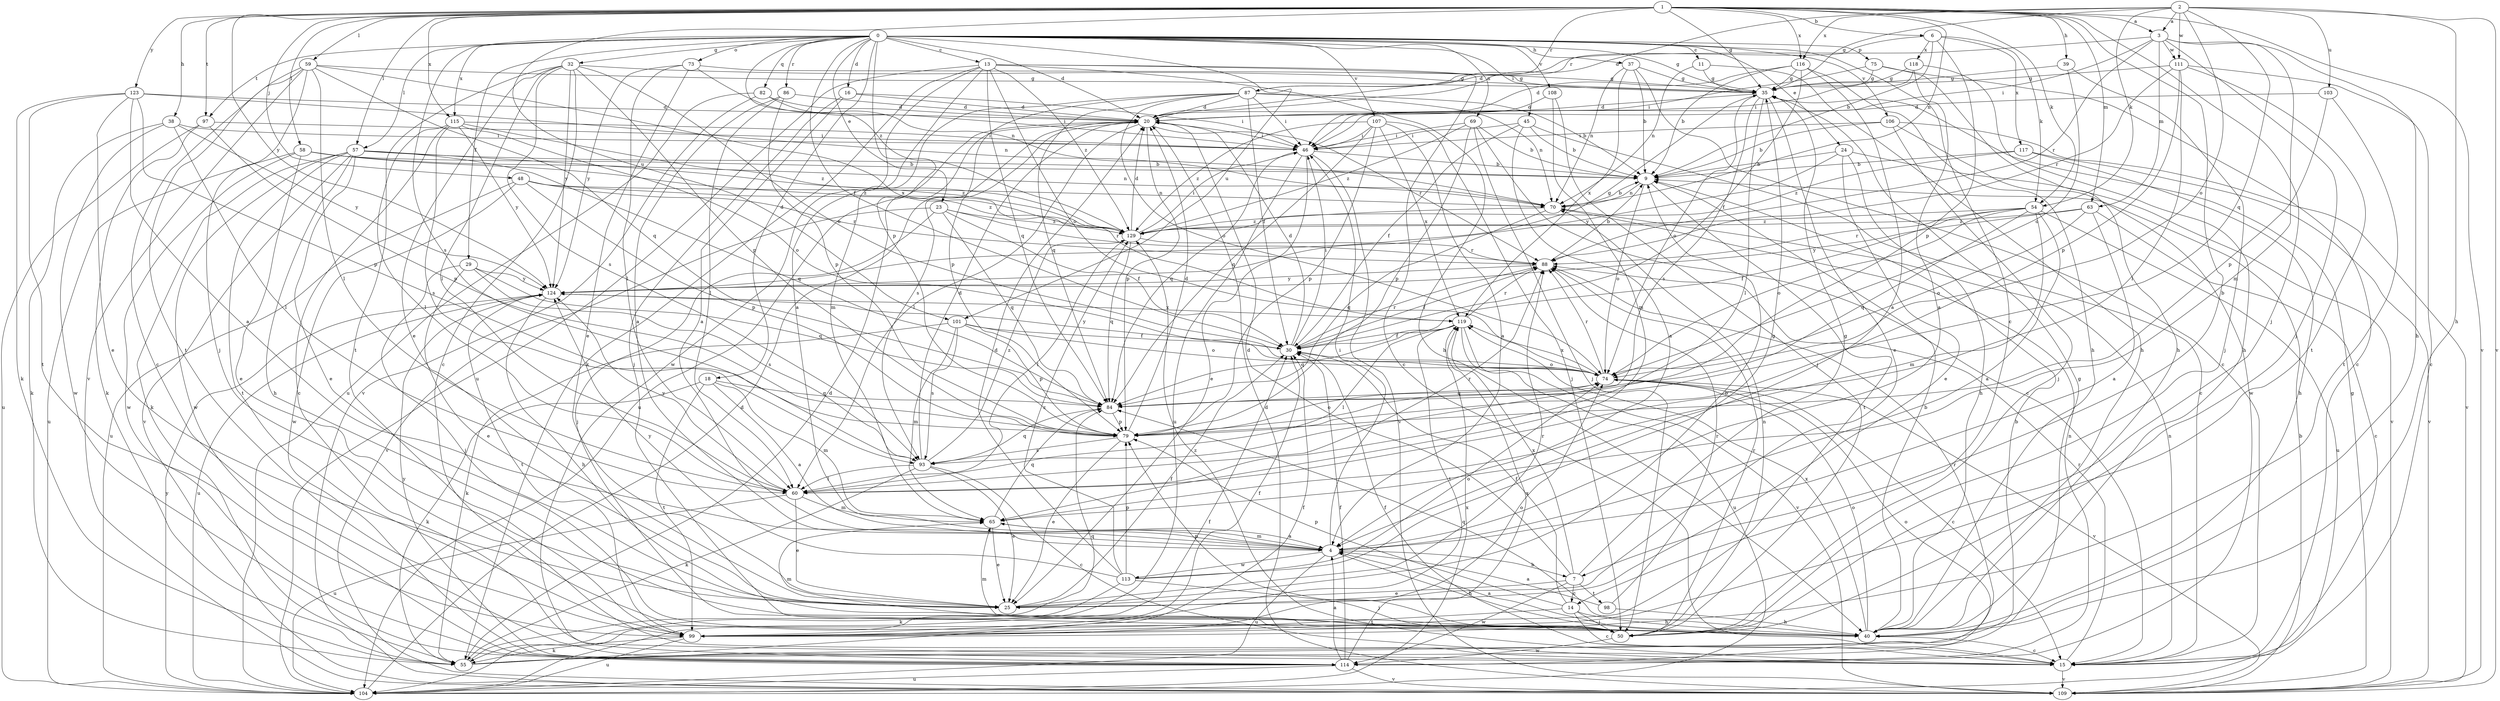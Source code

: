 strict digraph  {
0;
1;
2;
3;
4;
6;
7;
9;
11;
13;
14;
15;
16;
18;
20;
23;
24;
25;
29;
30;
32;
35;
37;
38;
39;
40;
45;
46;
48;
50;
54;
55;
57;
58;
59;
60;
63;
65;
69;
70;
73;
74;
75;
79;
82;
84;
86;
87;
88;
93;
97;
98;
99;
101;
103;
104;
106;
107;
108;
109;
111;
113;
114;
115;
116;
117;
118;
119;
123;
124;
129;
0 -> 11  [label=c];
0 -> 13  [label=c];
0 -> 14  [label=c];
0 -> 16  [label=d];
0 -> 18  [label=d];
0 -> 20  [label=d];
0 -> 23  [label=e];
0 -> 24  [label=e];
0 -> 29  [label=f];
0 -> 30  [label=f];
0 -> 32  [label=g];
0 -> 35  [label=g];
0 -> 37  [label=h];
0 -> 45  [label=i];
0 -> 57  [label=l];
0 -> 69  [label=n];
0 -> 73  [label=o];
0 -> 75  [label=p];
0 -> 79  [label=p];
0 -> 82  [label=q];
0 -> 86  [label=r];
0 -> 93  [label=s];
0 -> 97  [label=t];
0 -> 101  [label=u];
0 -> 106  [label=v];
0 -> 107  [label=v];
0 -> 108  [label=v];
0 -> 115  [label=x];
0 -> 129  [label=z];
1 -> 3  [label=a];
1 -> 6  [label=b];
1 -> 7  [label=b];
1 -> 35  [label=g];
1 -> 38  [label=h];
1 -> 39  [label=h];
1 -> 48  [label=j];
1 -> 50  [label=j];
1 -> 54  [label=k];
1 -> 57  [label=l];
1 -> 58  [label=l];
1 -> 59  [label=l];
1 -> 63  [label=m];
1 -> 70  [label=n];
1 -> 87  [label=r];
1 -> 97  [label=t];
1 -> 101  [label=u];
1 -> 109  [label=v];
1 -> 115  [label=x];
1 -> 116  [label=x];
1 -> 123  [label=y];
1 -> 124  [label=y];
2 -> 3  [label=a];
2 -> 20  [label=d];
2 -> 35  [label=g];
2 -> 40  [label=h];
2 -> 54  [label=k];
2 -> 74  [label=o];
2 -> 84  [label=q];
2 -> 103  [label=u];
2 -> 109  [label=v];
2 -> 111  [label=w];
2 -> 116  [label=x];
3 -> 40  [label=h];
3 -> 46  [label=i];
3 -> 50  [label=j];
3 -> 63  [label=m];
3 -> 65  [label=m];
3 -> 87  [label=r];
3 -> 88  [label=r];
3 -> 111  [label=w];
4 -> 7  [label=b];
4 -> 40  [label=h];
4 -> 46  [label=i];
4 -> 65  [label=m];
4 -> 104  [label=u];
4 -> 113  [label=w];
6 -> 9  [label=b];
6 -> 20  [label=d];
6 -> 54  [label=k];
6 -> 79  [label=p];
6 -> 117  [label=x];
6 -> 118  [label=x];
7 -> 14  [label=c];
7 -> 20  [label=d];
7 -> 25  [label=e];
7 -> 35  [label=g];
7 -> 98  [label=t];
7 -> 114  [label=w];
7 -> 119  [label=x];
9 -> 70  [label=n];
9 -> 74  [label=o];
9 -> 99  [label=t];
11 -> 35  [label=g];
11 -> 40  [label=h];
11 -> 70  [label=n];
13 -> 4  [label=a];
13 -> 15  [label=c];
13 -> 35  [label=g];
13 -> 40  [label=h];
13 -> 55  [label=k];
13 -> 74  [label=o];
13 -> 84  [label=q];
13 -> 104  [label=u];
13 -> 114  [label=w];
13 -> 129  [label=z];
14 -> 15  [label=c];
14 -> 30  [label=f];
14 -> 40  [label=h];
14 -> 50  [label=j];
14 -> 79  [label=p];
14 -> 99  [label=t];
15 -> 30  [label=f];
15 -> 70  [label=n];
15 -> 88  [label=r];
15 -> 109  [label=v];
15 -> 129  [label=z];
16 -> 4  [label=a];
16 -> 20  [label=d];
16 -> 46  [label=i];
16 -> 50  [label=j];
18 -> 4  [label=a];
18 -> 55  [label=k];
18 -> 65  [label=m];
18 -> 84  [label=q];
18 -> 99  [label=t];
20 -> 46  [label=i];
20 -> 60  [label=l];
20 -> 79  [label=p];
20 -> 88  [label=r];
20 -> 93  [label=s];
20 -> 104  [label=u];
23 -> 30  [label=f];
23 -> 50  [label=j];
23 -> 84  [label=q];
23 -> 88  [label=r];
23 -> 109  [label=v];
23 -> 129  [label=z];
24 -> 9  [label=b];
24 -> 25  [label=e];
24 -> 40  [label=h];
24 -> 109  [label=v];
24 -> 124  [label=y];
25 -> 9  [label=b];
25 -> 30  [label=f];
25 -> 88  [label=r];
29 -> 25  [label=e];
29 -> 50  [label=j];
29 -> 84  [label=q];
29 -> 93  [label=s];
29 -> 124  [label=y];
30 -> 20  [label=d];
30 -> 46  [label=i];
30 -> 74  [label=o];
30 -> 88  [label=r];
30 -> 124  [label=y];
32 -> 15  [label=c];
32 -> 25  [label=e];
32 -> 35  [label=g];
32 -> 60  [label=l];
32 -> 74  [label=o];
32 -> 79  [label=p];
32 -> 93  [label=s];
32 -> 99  [label=t];
32 -> 124  [label=y];
35 -> 20  [label=d];
35 -> 25  [label=e];
35 -> 60  [label=l];
35 -> 74  [label=o];
35 -> 93  [label=s];
37 -> 9  [label=b];
37 -> 15  [label=c];
37 -> 35  [label=g];
37 -> 70  [label=n];
37 -> 119  [label=x];
38 -> 46  [label=i];
38 -> 55  [label=k];
38 -> 60  [label=l];
38 -> 114  [label=w];
38 -> 124  [label=y];
39 -> 35  [label=g];
39 -> 50  [label=j];
39 -> 74  [label=o];
40 -> 4  [label=a];
40 -> 9  [label=b];
40 -> 15  [label=c];
40 -> 65  [label=m];
40 -> 74  [label=o];
40 -> 84  [label=q];
40 -> 119  [label=x];
45 -> 4  [label=a];
45 -> 9  [label=b];
45 -> 15  [label=c];
45 -> 30  [label=f];
45 -> 46  [label=i];
46 -> 9  [label=b];
46 -> 25  [label=e];
46 -> 84  [label=q];
46 -> 104  [label=u];
46 -> 109  [label=v];
48 -> 70  [label=n];
48 -> 79  [label=p];
48 -> 88  [label=r];
48 -> 104  [label=u];
48 -> 114  [label=w];
48 -> 129  [label=z];
50 -> 65  [label=m];
50 -> 70  [label=n];
50 -> 79  [label=p];
50 -> 88  [label=r];
50 -> 114  [label=w];
54 -> 4  [label=a];
54 -> 30  [label=f];
54 -> 65  [label=m];
54 -> 74  [label=o];
54 -> 84  [label=q];
54 -> 88  [label=r];
54 -> 104  [label=u];
54 -> 129  [label=z];
55 -> 9  [label=b];
55 -> 20  [label=d];
55 -> 30  [label=f];
55 -> 35  [label=g];
55 -> 84  [label=q];
55 -> 88  [label=r];
57 -> 9  [label=b];
57 -> 25  [label=e];
57 -> 40  [label=h];
57 -> 55  [label=k];
57 -> 84  [label=q];
57 -> 99  [label=t];
57 -> 109  [label=v];
57 -> 114  [label=w];
57 -> 129  [label=z];
58 -> 9  [label=b];
58 -> 25  [label=e];
58 -> 70  [label=n];
58 -> 104  [label=u];
58 -> 114  [label=w];
58 -> 129  [label=z];
59 -> 15  [label=c];
59 -> 35  [label=g];
59 -> 50  [label=j];
59 -> 60  [label=l];
59 -> 84  [label=q];
59 -> 99  [label=t];
59 -> 109  [label=v];
59 -> 119  [label=x];
60 -> 25  [label=e];
60 -> 65  [label=m];
60 -> 88  [label=r];
60 -> 104  [label=u];
60 -> 124  [label=y];
63 -> 4  [label=a];
63 -> 15  [label=c];
63 -> 74  [label=o];
63 -> 124  [label=y];
63 -> 129  [label=z];
65 -> 4  [label=a];
65 -> 25  [label=e];
65 -> 84  [label=q];
69 -> 9  [label=b];
69 -> 15  [label=c];
69 -> 46  [label=i];
69 -> 50  [label=j];
69 -> 79  [label=p];
69 -> 129  [label=z];
70 -> 9  [label=b];
70 -> 84  [label=q];
70 -> 129  [label=z];
73 -> 25  [label=e];
73 -> 35  [label=g];
73 -> 60  [label=l];
73 -> 70  [label=n];
73 -> 124  [label=y];
74 -> 15  [label=c];
74 -> 84  [label=q];
74 -> 88  [label=r];
74 -> 109  [label=v];
74 -> 119  [label=x];
75 -> 15  [label=c];
75 -> 35  [label=g];
75 -> 40  [label=h];
75 -> 46  [label=i];
79 -> 20  [label=d];
79 -> 25  [label=e];
79 -> 74  [label=o];
79 -> 93  [label=s];
82 -> 20  [label=d];
82 -> 46  [label=i];
82 -> 104  [label=u];
82 -> 109  [label=v];
84 -> 79  [label=p];
86 -> 4  [label=a];
86 -> 20  [label=d];
86 -> 60  [label=l];
86 -> 79  [label=p];
87 -> 9  [label=b];
87 -> 20  [label=d];
87 -> 30  [label=f];
87 -> 46  [label=i];
87 -> 65  [label=m];
87 -> 70  [label=n];
87 -> 74  [label=o];
87 -> 79  [label=p];
87 -> 84  [label=q];
88 -> 9  [label=b];
88 -> 30  [label=f];
88 -> 124  [label=y];
93 -> 15  [label=c];
93 -> 20  [label=d];
93 -> 25  [label=e];
93 -> 55  [label=k];
93 -> 60  [label=l];
93 -> 84  [label=q];
93 -> 129  [label=z];
97 -> 46  [label=i];
97 -> 55  [label=k];
97 -> 79  [label=p];
97 -> 104  [label=u];
98 -> 4  [label=a];
98 -> 40  [label=h];
98 -> 88  [label=r];
99 -> 30  [label=f];
99 -> 55  [label=k];
99 -> 74  [label=o];
99 -> 104  [label=u];
101 -> 30  [label=f];
101 -> 55  [label=k];
101 -> 65  [label=m];
101 -> 74  [label=o];
101 -> 79  [label=p];
101 -> 93  [label=s];
103 -> 20  [label=d];
103 -> 79  [label=p];
103 -> 99  [label=t];
104 -> 20  [label=d];
104 -> 30  [label=f];
104 -> 119  [label=x];
104 -> 124  [label=y];
106 -> 9  [label=b];
106 -> 46  [label=i];
106 -> 50  [label=j];
106 -> 109  [label=v];
106 -> 114  [label=w];
107 -> 4  [label=a];
107 -> 46  [label=i];
107 -> 50  [label=j];
107 -> 79  [label=p];
107 -> 84  [label=q];
107 -> 119  [label=x];
107 -> 129  [label=z];
108 -> 20  [label=d];
108 -> 50  [label=j];
108 -> 65  [label=m];
109 -> 9  [label=b];
109 -> 20  [label=d];
109 -> 35  [label=g];
111 -> 15  [label=c];
111 -> 35  [label=g];
111 -> 60  [label=l];
111 -> 79  [label=p];
111 -> 88  [label=r];
111 -> 99  [label=t];
113 -> 20  [label=d];
113 -> 35  [label=g];
113 -> 50  [label=j];
113 -> 55  [label=k];
113 -> 74  [label=o];
113 -> 79  [label=p];
113 -> 124  [label=y];
113 -> 129  [label=z];
114 -> 4  [label=a];
114 -> 30  [label=f];
114 -> 70  [label=n];
114 -> 74  [label=o];
114 -> 104  [label=u];
114 -> 109  [label=v];
114 -> 119  [label=x];
114 -> 124  [label=y];
115 -> 15  [label=c];
115 -> 46  [label=i];
115 -> 60  [label=l];
115 -> 74  [label=o];
115 -> 93  [label=s];
115 -> 124  [label=y];
115 -> 129  [label=z];
116 -> 4  [label=a];
116 -> 9  [label=b];
116 -> 20  [label=d];
116 -> 30  [label=f];
116 -> 35  [label=g];
116 -> 40  [label=h];
117 -> 9  [label=b];
117 -> 40  [label=h];
117 -> 109  [label=v];
117 -> 129  [label=z];
118 -> 4  [label=a];
118 -> 35  [label=g];
118 -> 40  [label=h];
118 -> 46  [label=i];
119 -> 30  [label=f];
119 -> 60  [label=l];
119 -> 84  [label=q];
119 -> 88  [label=r];
119 -> 99  [label=t];
119 -> 104  [label=u];
119 -> 109  [label=v];
123 -> 4  [label=a];
123 -> 20  [label=d];
123 -> 25  [label=e];
123 -> 55  [label=k];
123 -> 70  [label=n];
123 -> 79  [label=p];
123 -> 99  [label=t];
124 -> 35  [label=g];
124 -> 40  [label=h];
124 -> 99  [label=t];
124 -> 104  [label=u];
124 -> 119  [label=x];
129 -> 20  [label=d];
129 -> 46  [label=i];
129 -> 60  [label=l];
129 -> 84  [label=q];
129 -> 88  [label=r];
}
